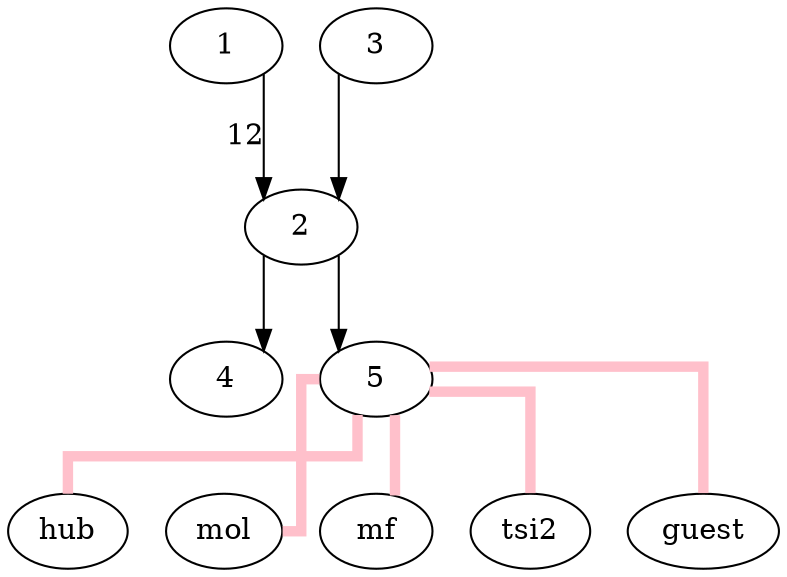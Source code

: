 digraph G{
graph [splines=ortho, concentrate=true]

1->2[label="12"];
3->2;
2->4;
2->5;
5->{ hub; mol; mf; tsi2; guest; }[dir=none, penwidth=5, color=pink]
}